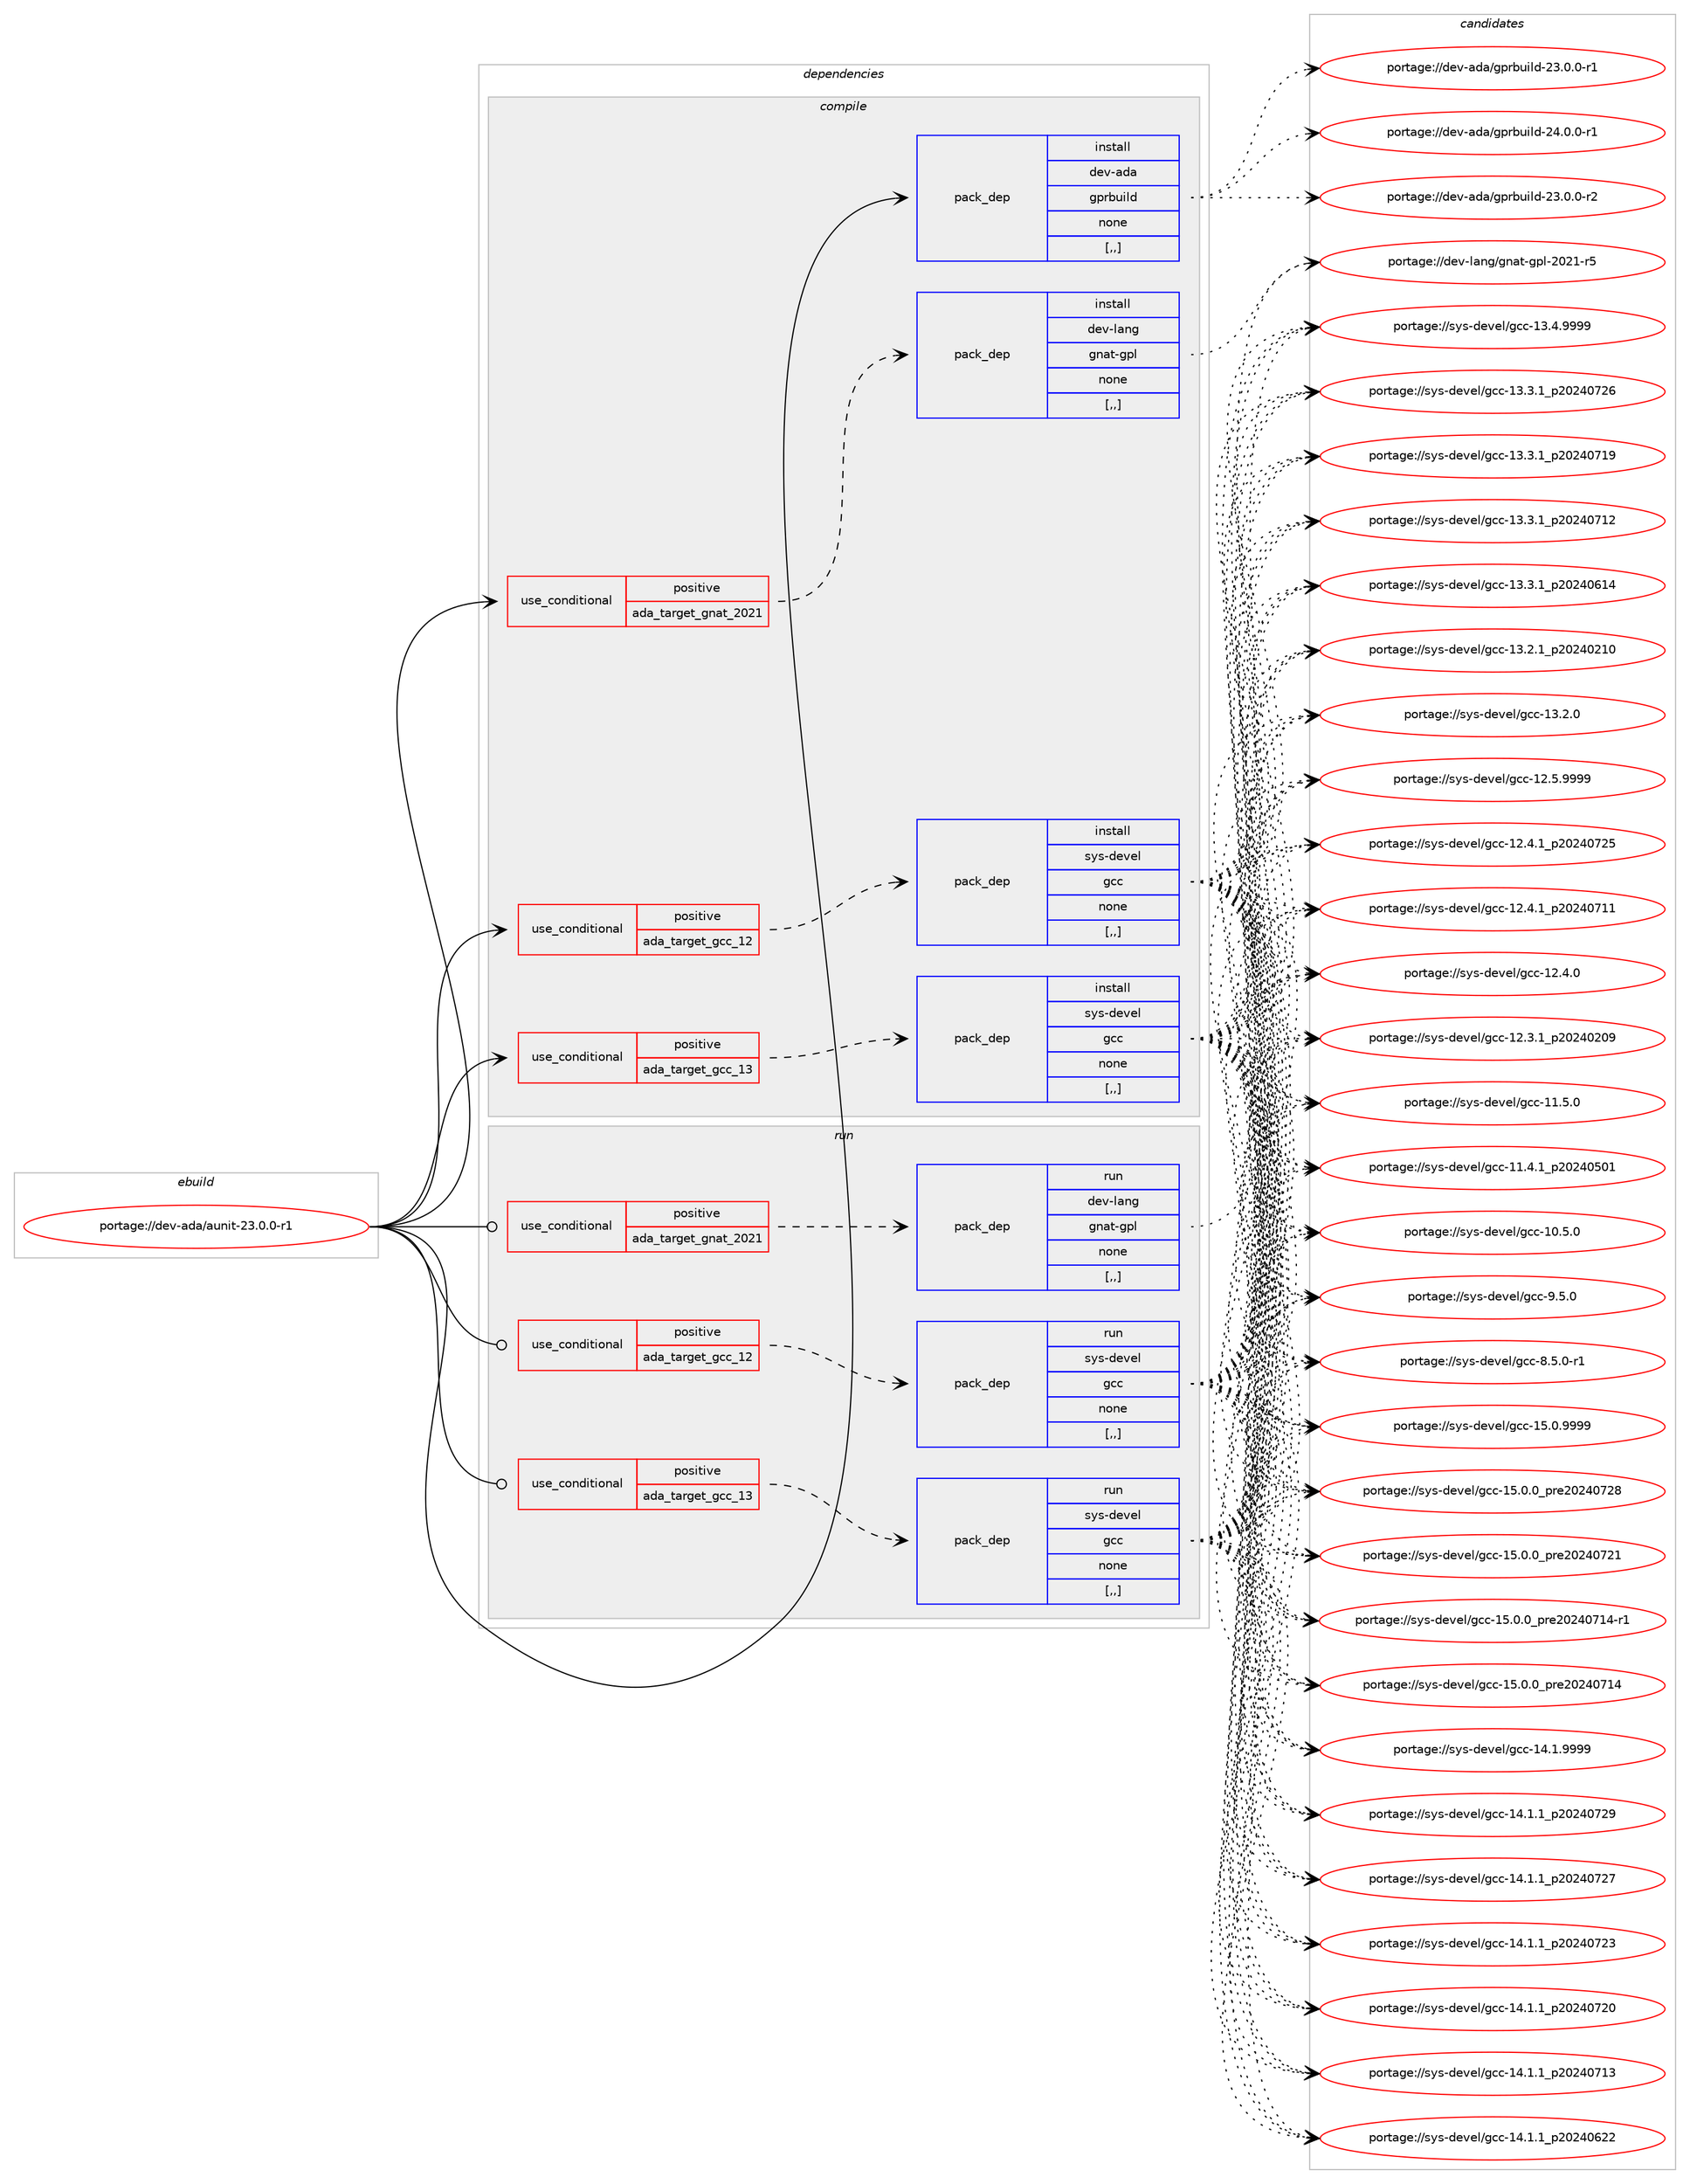 digraph prolog {

# *************
# Graph options
# *************

newrank=true;
concentrate=true;
compound=true;
graph [rankdir=LR,fontname=Helvetica,fontsize=10,ranksep=1.5];#, ranksep=2.5, nodesep=0.2];
edge  [arrowhead=vee];
node  [fontname=Helvetica,fontsize=10];

# **********
# The ebuild
# **********

subgraph cluster_leftcol {
color=gray;
label=<<i>ebuild</i>>;
id [label="portage://dev-ada/aunit-23.0.0-r1", color=red, width=4, href="../dev-ada/aunit-23.0.0-r1.svg"];
}

# ****************
# The dependencies
# ****************

subgraph cluster_midcol {
color=gray;
label=<<i>dependencies</i>>;
subgraph cluster_compile {
fillcolor="#eeeeee";
style=filled;
label=<<i>compile</i>>;
subgraph cond16498 {
dependency63901 [label=<<TABLE BORDER="0" CELLBORDER="1" CELLSPACING="0" CELLPADDING="4"><TR><TD ROWSPAN="3" CELLPADDING="10">use_conditional</TD></TR><TR><TD>positive</TD></TR><TR><TD>ada_target_gcc_12</TD></TR></TABLE>>, shape=none, color=red];
subgraph pack46483 {
dependency63902 [label=<<TABLE BORDER="0" CELLBORDER="1" CELLSPACING="0" CELLPADDING="4" WIDTH="220"><TR><TD ROWSPAN="6" CELLPADDING="30">pack_dep</TD></TR><TR><TD WIDTH="110">install</TD></TR><TR><TD>sys-devel</TD></TR><TR><TD>gcc</TD></TR><TR><TD>none</TD></TR><TR><TD>[,,]</TD></TR></TABLE>>, shape=none, color=blue];
}
dependency63901:e -> dependency63902:w [weight=20,style="dashed",arrowhead="vee"];
}
id:e -> dependency63901:w [weight=20,style="solid",arrowhead="vee"];
subgraph cond16499 {
dependency63903 [label=<<TABLE BORDER="0" CELLBORDER="1" CELLSPACING="0" CELLPADDING="4"><TR><TD ROWSPAN="3" CELLPADDING="10">use_conditional</TD></TR><TR><TD>positive</TD></TR><TR><TD>ada_target_gcc_13</TD></TR></TABLE>>, shape=none, color=red];
subgraph pack46484 {
dependency63904 [label=<<TABLE BORDER="0" CELLBORDER="1" CELLSPACING="0" CELLPADDING="4" WIDTH="220"><TR><TD ROWSPAN="6" CELLPADDING="30">pack_dep</TD></TR><TR><TD WIDTH="110">install</TD></TR><TR><TD>sys-devel</TD></TR><TR><TD>gcc</TD></TR><TR><TD>none</TD></TR><TR><TD>[,,]</TD></TR></TABLE>>, shape=none, color=blue];
}
dependency63903:e -> dependency63904:w [weight=20,style="dashed",arrowhead="vee"];
}
id:e -> dependency63903:w [weight=20,style="solid",arrowhead="vee"];
subgraph cond16500 {
dependency63905 [label=<<TABLE BORDER="0" CELLBORDER="1" CELLSPACING="0" CELLPADDING="4"><TR><TD ROWSPAN="3" CELLPADDING="10">use_conditional</TD></TR><TR><TD>positive</TD></TR><TR><TD>ada_target_gnat_2021</TD></TR></TABLE>>, shape=none, color=red];
subgraph pack46485 {
dependency63906 [label=<<TABLE BORDER="0" CELLBORDER="1" CELLSPACING="0" CELLPADDING="4" WIDTH="220"><TR><TD ROWSPAN="6" CELLPADDING="30">pack_dep</TD></TR><TR><TD WIDTH="110">install</TD></TR><TR><TD>dev-lang</TD></TR><TR><TD>gnat-gpl</TD></TR><TR><TD>none</TD></TR><TR><TD>[,,]</TD></TR></TABLE>>, shape=none, color=blue];
}
dependency63905:e -> dependency63906:w [weight=20,style="dashed",arrowhead="vee"];
}
id:e -> dependency63905:w [weight=20,style="solid",arrowhead="vee"];
subgraph pack46486 {
dependency63907 [label=<<TABLE BORDER="0" CELLBORDER="1" CELLSPACING="0" CELLPADDING="4" WIDTH="220"><TR><TD ROWSPAN="6" CELLPADDING="30">pack_dep</TD></TR><TR><TD WIDTH="110">install</TD></TR><TR><TD>dev-ada</TD></TR><TR><TD>gprbuild</TD></TR><TR><TD>none</TD></TR><TR><TD>[,,]</TD></TR></TABLE>>, shape=none, color=blue];
}
id:e -> dependency63907:w [weight=20,style="solid",arrowhead="vee"];
}
subgraph cluster_compileandrun {
fillcolor="#eeeeee";
style=filled;
label=<<i>compile and run</i>>;
}
subgraph cluster_run {
fillcolor="#eeeeee";
style=filled;
label=<<i>run</i>>;
subgraph cond16501 {
dependency63908 [label=<<TABLE BORDER="0" CELLBORDER="1" CELLSPACING="0" CELLPADDING="4"><TR><TD ROWSPAN="3" CELLPADDING="10">use_conditional</TD></TR><TR><TD>positive</TD></TR><TR><TD>ada_target_gcc_12</TD></TR></TABLE>>, shape=none, color=red];
subgraph pack46487 {
dependency63909 [label=<<TABLE BORDER="0" CELLBORDER="1" CELLSPACING="0" CELLPADDING="4" WIDTH="220"><TR><TD ROWSPAN="6" CELLPADDING="30">pack_dep</TD></TR><TR><TD WIDTH="110">run</TD></TR><TR><TD>sys-devel</TD></TR><TR><TD>gcc</TD></TR><TR><TD>none</TD></TR><TR><TD>[,,]</TD></TR></TABLE>>, shape=none, color=blue];
}
dependency63908:e -> dependency63909:w [weight=20,style="dashed",arrowhead="vee"];
}
id:e -> dependency63908:w [weight=20,style="solid",arrowhead="odot"];
subgraph cond16502 {
dependency63910 [label=<<TABLE BORDER="0" CELLBORDER="1" CELLSPACING="0" CELLPADDING="4"><TR><TD ROWSPAN="3" CELLPADDING="10">use_conditional</TD></TR><TR><TD>positive</TD></TR><TR><TD>ada_target_gcc_13</TD></TR></TABLE>>, shape=none, color=red];
subgraph pack46488 {
dependency63911 [label=<<TABLE BORDER="0" CELLBORDER="1" CELLSPACING="0" CELLPADDING="4" WIDTH="220"><TR><TD ROWSPAN="6" CELLPADDING="30">pack_dep</TD></TR><TR><TD WIDTH="110">run</TD></TR><TR><TD>sys-devel</TD></TR><TR><TD>gcc</TD></TR><TR><TD>none</TD></TR><TR><TD>[,,]</TD></TR></TABLE>>, shape=none, color=blue];
}
dependency63910:e -> dependency63911:w [weight=20,style="dashed",arrowhead="vee"];
}
id:e -> dependency63910:w [weight=20,style="solid",arrowhead="odot"];
subgraph cond16503 {
dependency63912 [label=<<TABLE BORDER="0" CELLBORDER="1" CELLSPACING="0" CELLPADDING="4"><TR><TD ROWSPAN="3" CELLPADDING="10">use_conditional</TD></TR><TR><TD>positive</TD></TR><TR><TD>ada_target_gnat_2021</TD></TR></TABLE>>, shape=none, color=red];
subgraph pack46489 {
dependency63913 [label=<<TABLE BORDER="0" CELLBORDER="1" CELLSPACING="0" CELLPADDING="4" WIDTH="220"><TR><TD ROWSPAN="6" CELLPADDING="30">pack_dep</TD></TR><TR><TD WIDTH="110">run</TD></TR><TR><TD>dev-lang</TD></TR><TR><TD>gnat-gpl</TD></TR><TR><TD>none</TD></TR><TR><TD>[,,]</TD></TR></TABLE>>, shape=none, color=blue];
}
dependency63912:e -> dependency63913:w [weight=20,style="dashed",arrowhead="vee"];
}
id:e -> dependency63912:w [weight=20,style="solid",arrowhead="odot"];
}
}

# **************
# The candidates
# **************

subgraph cluster_choices {
rank=same;
color=gray;
label=<<i>candidates</i>>;

subgraph choice46483 {
color=black;
nodesep=1;
choice1151211154510010111810110847103999945495346484657575757 [label="portage://sys-devel/gcc-15.0.9999", color=red, width=4,href="../sys-devel/gcc-15.0.9999.svg"];
choice1151211154510010111810110847103999945495346484648951121141015048505248555056 [label="portage://sys-devel/gcc-15.0.0_pre20240728", color=red, width=4,href="../sys-devel/gcc-15.0.0_pre20240728.svg"];
choice1151211154510010111810110847103999945495346484648951121141015048505248555049 [label="portage://sys-devel/gcc-15.0.0_pre20240721", color=red, width=4,href="../sys-devel/gcc-15.0.0_pre20240721.svg"];
choice11512111545100101118101108471039999454953464846489511211410150485052485549524511449 [label="portage://sys-devel/gcc-15.0.0_pre20240714-r1", color=red, width=4,href="../sys-devel/gcc-15.0.0_pre20240714-r1.svg"];
choice1151211154510010111810110847103999945495346484648951121141015048505248554952 [label="portage://sys-devel/gcc-15.0.0_pre20240714", color=red, width=4,href="../sys-devel/gcc-15.0.0_pre20240714.svg"];
choice1151211154510010111810110847103999945495246494657575757 [label="portage://sys-devel/gcc-14.1.9999", color=red, width=4,href="../sys-devel/gcc-14.1.9999.svg"];
choice1151211154510010111810110847103999945495246494649951125048505248555057 [label="portage://sys-devel/gcc-14.1.1_p20240729", color=red, width=4,href="../sys-devel/gcc-14.1.1_p20240729.svg"];
choice1151211154510010111810110847103999945495246494649951125048505248555055 [label="portage://sys-devel/gcc-14.1.1_p20240727", color=red, width=4,href="../sys-devel/gcc-14.1.1_p20240727.svg"];
choice1151211154510010111810110847103999945495246494649951125048505248555051 [label="portage://sys-devel/gcc-14.1.1_p20240723", color=red, width=4,href="../sys-devel/gcc-14.1.1_p20240723.svg"];
choice1151211154510010111810110847103999945495246494649951125048505248555048 [label="portage://sys-devel/gcc-14.1.1_p20240720", color=red, width=4,href="../sys-devel/gcc-14.1.1_p20240720.svg"];
choice1151211154510010111810110847103999945495246494649951125048505248554951 [label="portage://sys-devel/gcc-14.1.1_p20240713", color=red, width=4,href="../sys-devel/gcc-14.1.1_p20240713.svg"];
choice1151211154510010111810110847103999945495246494649951125048505248545050 [label="portage://sys-devel/gcc-14.1.1_p20240622", color=red, width=4,href="../sys-devel/gcc-14.1.1_p20240622.svg"];
choice1151211154510010111810110847103999945495146524657575757 [label="portage://sys-devel/gcc-13.4.9999", color=red, width=4,href="../sys-devel/gcc-13.4.9999.svg"];
choice1151211154510010111810110847103999945495146514649951125048505248555054 [label="portage://sys-devel/gcc-13.3.1_p20240726", color=red, width=4,href="../sys-devel/gcc-13.3.1_p20240726.svg"];
choice1151211154510010111810110847103999945495146514649951125048505248554957 [label="portage://sys-devel/gcc-13.3.1_p20240719", color=red, width=4,href="../sys-devel/gcc-13.3.1_p20240719.svg"];
choice1151211154510010111810110847103999945495146514649951125048505248554950 [label="portage://sys-devel/gcc-13.3.1_p20240712", color=red, width=4,href="../sys-devel/gcc-13.3.1_p20240712.svg"];
choice1151211154510010111810110847103999945495146514649951125048505248544952 [label="portage://sys-devel/gcc-13.3.1_p20240614", color=red, width=4,href="../sys-devel/gcc-13.3.1_p20240614.svg"];
choice1151211154510010111810110847103999945495146504649951125048505248504948 [label="portage://sys-devel/gcc-13.2.1_p20240210", color=red, width=4,href="../sys-devel/gcc-13.2.1_p20240210.svg"];
choice1151211154510010111810110847103999945495146504648 [label="portage://sys-devel/gcc-13.2.0", color=red, width=4,href="../sys-devel/gcc-13.2.0.svg"];
choice1151211154510010111810110847103999945495046534657575757 [label="portage://sys-devel/gcc-12.5.9999", color=red, width=4,href="../sys-devel/gcc-12.5.9999.svg"];
choice1151211154510010111810110847103999945495046524649951125048505248555053 [label="portage://sys-devel/gcc-12.4.1_p20240725", color=red, width=4,href="../sys-devel/gcc-12.4.1_p20240725.svg"];
choice1151211154510010111810110847103999945495046524649951125048505248554949 [label="portage://sys-devel/gcc-12.4.1_p20240711", color=red, width=4,href="../sys-devel/gcc-12.4.1_p20240711.svg"];
choice1151211154510010111810110847103999945495046524648 [label="portage://sys-devel/gcc-12.4.0", color=red, width=4,href="../sys-devel/gcc-12.4.0.svg"];
choice1151211154510010111810110847103999945495046514649951125048505248504857 [label="portage://sys-devel/gcc-12.3.1_p20240209", color=red, width=4,href="../sys-devel/gcc-12.3.1_p20240209.svg"];
choice1151211154510010111810110847103999945494946534648 [label="portage://sys-devel/gcc-11.5.0", color=red, width=4,href="../sys-devel/gcc-11.5.0.svg"];
choice1151211154510010111810110847103999945494946524649951125048505248534849 [label="portage://sys-devel/gcc-11.4.1_p20240501", color=red, width=4,href="../sys-devel/gcc-11.4.1_p20240501.svg"];
choice1151211154510010111810110847103999945494846534648 [label="portage://sys-devel/gcc-10.5.0", color=red, width=4,href="../sys-devel/gcc-10.5.0.svg"];
choice11512111545100101118101108471039999455746534648 [label="portage://sys-devel/gcc-9.5.0", color=red, width=4,href="../sys-devel/gcc-9.5.0.svg"];
choice115121115451001011181011084710399994556465346484511449 [label="portage://sys-devel/gcc-8.5.0-r1", color=red, width=4,href="../sys-devel/gcc-8.5.0-r1.svg"];
dependency63902:e -> choice1151211154510010111810110847103999945495346484657575757:w [style=dotted,weight="100"];
dependency63902:e -> choice1151211154510010111810110847103999945495346484648951121141015048505248555056:w [style=dotted,weight="100"];
dependency63902:e -> choice1151211154510010111810110847103999945495346484648951121141015048505248555049:w [style=dotted,weight="100"];
dependency63902:e -> choice11512111545100101118101108471039999454953464846489511211410150485052485549524511449:w [style=dotted,weight="100"];
dependency63902:e -> choice1151211154510010111810110847103999945495346484648951121141015048505248554952:w [style=dotted,weight="100"];
dependency63902:e -> choice1151211154510010111810110847103999945495246494657575757:w [style=dotted,weight="100"];
dependency63902:e -> choice1151211154510010111810110847103999945495246494649951125048505248555057:w [style=dotted,weight="100"];
dependency63902:e -> choice1151211154510010111810110847103999945495246494649951125048505248555055:w [style=dotted,weight="100"];
dependency63902:e -> choice1151211154510010111810110847103999945495246494649951125048505248555051:w [style=dotted,weight="100"];
dependency63902:e -> choice1151211154510010111810110847103999945495246494649951125048505248555048:w [style=dotted,weight="100"];
dependency63902:e -> choice1151211154510010111810110847103999945495246494649951125048505248554951:w [style=dotted,weight="100"];
dependency63902:e -> choice1151211154510010111810110847103999945495246494649951125048505248545050:w [style=dotted,weight="100"];
dependency63902:e -> choice1151211154510010111810110847103999945495146524657575757:w [style=dotted,weight="100"];
dependency63902:e -> choice1151211154510010111810110847103999945495146514649951125048505248555054:w [style=dotted,weight="100"];
dependency63902:e -> choice1151211154510010111810110847103999945495146514649951125048505248554957:w [style=dotted,weight="100"];
dependency63902:e -> choice1151211154510010111810110847103999945495146514649951125048505248554950:w [style=dotted,weight="100"];
dependency63902:e -> choice1151211154510010111810110847103999945495146514649951125048505248544952:w [style=dotted,weight="100"];
dependency63902:e -> choice1151211154510010111810110847103999945495146504649951125048505248504948:w [style=dotted,weight="100"];
dependency63902:e -> choice1151211154510010111810110847103999945495146504648:w [style=dotted,weight="100"];
dependency63902:e -> choice1151211154510010111810110847103999945495046534657575757:w [style=dotted,weight="100"];
dependency63902:e -> choice1151211154510010111810110847103999945495046524649951125048505248555053:w [style=dotted,weight="100"];
dependency63902:e -> choice1151211154510010111810110847103999945495046524649951125048505248554949:w [style=dotted,weight="100"];
dependency63902:e -> choice1151211154510010111810110847103999945495046524648:w [style=dotted,weight="100"];
dependency63902:e -> choice1151211154510010111810110847103999945495046514649951125048505248504857:w [style=dotted,weight="100"];
dependency63902:e -> choice1151211154510010111810110847103999945494946534648:w [style=dotted,weight="100"];
dependency63902:e -> choice1151211154510010111810110847103999945494946524649951125048505248534849:w [style=dotted,weight="100"];
dependency63902:e -> choice1151211154510010111810110847103999945494846534648:w [style=dotted,weight="100"];
dependency63902:e -> choice11512111545100101118101108471039999455746534648:w [style=dotted,weight="100"];
dependency63902:e -> choice115121115451001011181011084710399994556465346484511449:w [style=dotted,weight="100"];
}
subgraph choice46484 {
color=black;
nodesep=1;
choice1151211154510010111810110847103999945495346484657575757 [label="portage://sys-devel/gcc-15.0.9999", color=red, width=4,href="../sys-devel/gcc-15.0.9999.svg"];
choice1151211154510010111810110847103999945495346484648951121141015048505248555056 [label="portage://sys-devel/gcc-15.0.0_pre20240728", color=red, width=4,href="../sys-devel/gcc-15.0.0_pre20240728.svg"];
choice1151211154510010111810110847103999945495346484648951121141015048505248555049 [label="portage://sys-devel/gcc-15.0.0_pre20240721", color=red, width=4,href="../sys-devel/gcc-15.0.0_pre20240721.svg"];
choice11512111545100101118101108471039999454953464846489511211410150485052485549524511449 [label="portage://sys-devel/gcc-15.0.0_pre20240714-r1", color=red, width=4,href="../sys-devel/gcc-15.0.0_pre20240714-r1.svg"];
choice1151211154510010111810110847103999945495346484648951121141015048505248554952 [label="portage://sys-devel/gcc-15.0.0_pre20240714", color=red, width=4,href="../sys-devel/gcc-15.0.0_pre20240714.svg"];
choice1151211154510010111810110847103999945495246494657575757 [label="portage://sys-devel/gcc-14.1.9999", color=red, width=4,href="../sys-devel/gcc-14.1.9999.svg"];
choice1151211154510010111810110847103999945495246494649951125048505248555057 [label="portage://sys-devel/gcc-14.1.1_p20240729", color=red, width=4,href="../sys-devel/gcc-14.1.1_p20240729.svg"];
choice1151211154510010111810110847103999945495246494649951125048505248555055 [label="portage://sys-devel/gcc-14.1.1_p20240727", color=red, width=4,href="../sys-devel/gcc-14.1.1_p20240727.svg"];
choice1151211154510010111810110847103999945495246494649951125048505248555051 [label="portage://sys-devel/gcc-14.1.1_p20240723", color=red, width=4,href="../sys-devel/gcc-14.1.1_p20240723.svg"];
choice1151211154510010111810110847103999945495246494649951125048505248555048 [label="portage://sys-devel/gcc-14.1.1_p20240720", color=red, width=4,href="../sys-devel/gcc-14.1.1_p20240720.svg"];
choice1151211154510010111810110847103999945495246494649951125048505248554951 [label="portage://sys-devel/gcc-14.1.1_p20240713", color=red, width=4,href="../sys-devel/gcc-14.1.1_p20240713.svg"];
choice1151211154510010111810110847103999945495246494649951125048505248545050 [label="portage://sys-devel/gcc-14.1.1_p20240622", color=red, width=4,href="../sys-devel/gcc-14.1.1_p20240622.svg"];
choice1151211154510010111810110847103999945495146524657575757 [label="portage://sys-devel/gcc-13.4.9999", color=red, width=4,href="../sys-devel/gcc-13.4.9999.svg"];
choice1151211154510010111810110847103999945495146514649951125048505248555054 [label="portage://sys-devel/gcc-13.3.1_p20240726", color=red, width=4,href="../sys-devel/gcc-13.3.1_p20240726.svg"];
choice1151211154510010111810110847103999945495146514649951125048505248554957 [label="portage://sys-devel/gcc-13.3.1_p20240719", color=red, width=4,href="../sys-devel/gcc-13.3.1_p20240719.svg"];
choice1151211154510010111810110847103999945495146514649951125048505248554950 [label="portage://sys-devel/gcc-13.3.1_p20240712", color=red, width=4,href="../sys-devel/gcc-13.3.1_p20240712.svg"];
choice1151211154510010111810110847103999945495146514649951125048505248544952 [label="portage://sys-devel/gcc-13.3.1_p20240614", color=red, width=4,href="../sys-devel/gcc-13.3.1_p20240614.svg"];
choice1151211154510010111810110847103999945495146504649951125048505248504948 [label="portage://sys-devel/gcc-13.2.1_p20240210", color=red, width=4,href="../sys-devel/gcc-13.2.1_p20240210.svg"];
choice1151211154510010111810110847103999945495146504648 [label="portage://sys-devel/gcc-13.2.0", color=red, width=4,href="../sys-devel/gcc-13.2.0.svg"];
choice1151211154510010111810110847103999945495046534657575757 [label="portage://sys-devel/gcc-12.5.9999", color=red, width=4,href="../sys-devel/gcc-12.5.9999.svg"];
choice1151211154510010111810110847103999945495046524649951125048505248555053 [label="portage://sys-devel/gcc-12.4.1_p20240725", color=red, width=4,href="../sys-devel/gcc-12.4.1_p20240725.svg"];
choice1151211154510010111810110847103999945495046524649951125048505248554949 [label="portage://sys-devel/gcc-12.4.1_p20240711", color=red, width=4,href="../sys-devel/gcc-12.4.1_p20240711.svg"];
choice1151211154510010111810110847103999945495046524648 [label="portage://sys-devel/gcc-12.4.0", color=red, width=4,href="../sys-devel/gcc-12.4.0.svg"];
choice1151211154510010111810110847103999945495046514649951125048505248504857 [label="portage://sys-devel/gcc-12.3.1_p20240209", color=red, width=4,href="../sys-devel/gcc-12.3.1_p20240209.svg"];
choice1151211154510010111810110847103999945494946534648 [label="portage://sys-devel/gcc-11.5.0", color=red, width=4,href="../sys-devel/gcc-11.5.0.svg"];
choice1151211154510010111810110847103999945494946524649951125048505248534849 [label="portage://sys-devel/gcc-11.4.1_p20240501", color=red, width=4,href="../sys-devel/gcc-11.4.1_p20240501.svg"];
choice1151211154510010111810110847103999945494846534648 [label="portage://sys-devel/gcc-10.5.0", color=red, width=4,href="../sys-devel/gcc-10.5.0.svg"];
choice11512111545100101118101108471039999455746534648 [label="portage://sys-devel/gcc-9.5.0", color=red, width=4,href="../sys-devel/gcc-9.5.0.svg"];
choice115121115451001011181011084710399994556465346484511449 [label="portage://sys-devel/gcc-8.5.0-r1", color=red, width=4,href="../sys-devel/gcc-8.5.0-r1.svg"];
dependency63904:e -> choice1151211154510010111810110847103999945495346484657575757:w [style=dotted,weight="100"];
dependency63904:e -> choice1151211154510010111810110847103999945495346484648951121141015048505248555056:w [style=dotted,weight="100"];
dependency63904:e -> choice1151211154510010111810110847103999945495346484648951121141015048505248555049:w [style=dotted,weight="100"];
dependency63904:e -> choice11512111545100101118101108471039999454953464846489511211410150485052485549524511449:w [style=dotted,weight="100"];
dependency63904:e -> choice1151211154510010111810110847103999945495346484648951121141015048505248554952:w [style=dotted,weight="100"];
dependency63904:e -> choice1151211154510010111810110847103999945495246494657575757:w [style=dotted,weight="100"];
dependency63904:e -> choice1151211154510010111810110847103999945495246494649951125048505248555057:w [style=dotted,weight="100"];
dependency63904:e -> choice1151211154510010111810110847103999945495246494649951125048505248555055:w [style=dotted,weight="100"];
dependency63904:e -> choice1151211154510010111810110847103999945495246494649951125048505248555051:w [style=dotted,weight="100"];
dependency63904:e -> choice1151211154510010111810110847103999945495246494649951125048505248555048:w [style=dotted,weight="100"];
dependency63904:e -> choice1151211154510010111810110847103999945495246494649951125048505248554951:w [style=dotted,weight="100"];
dependency63904:e -> choice1151211154510010111810110847103999945495246494649951125048505248545050:w [style=dotted,weight="100"];
dependency63904:e -> choice1151211154510010111810110847103999945495146524657575757:w [style=dotted,weight="100"];
dependency63904:e -> choice1151211154510010111810110847103999945495146514649951125048505248555054:w [style=dotted,weight="100"];
dependency63904:e -> choice1151211154510010111810110847103999945495146514649951125048505248554957:w [style=dotted,weight="100"];
dependency63904:e -> choice1151211154510010111810110847103999945495146514649951125048505248554950:w [style=dotted,weight="100"];
dependency63904:e -> choice1151211154510010111810110847103999945495146514649951125048505248544952:w [style=dotted,weight="100"];
dependency63904:e -> choice1151211154510010111810110847103999945495146504649951125048505248504948:w [style=dotted,weight="100"];
dependency63904:e -> choice1151211154510010111810110847103999945495146504648:w [style=dotted,weight="100"];
dependency63904:e -> choice1151211154510010111810110847103999945495046534657575757:w [style=dotted,weight="100"];
dependency63904:e -> choice1151211154510010111810110847103999945495046524649951125048505248555053:w [style=dotted,weight="100"];
dependency63904:e -> choice1151211154510010111810110847103999945495046524649951125048505248554949:w [style=dotted,weight="100"];
dependency63904:e -> choice1151211154510010111810110847103999945495046524648:w [style=dotted,weight="100"];
dependency63904:e -> choice1151211154510010111810110847103999945495046514649951125048505248504857:w [style=dotted,weight="100"];
dependency63904:e -> choice1151211154510010111810110847103999945494946534648:w [style=dotted,weight="100"];
dependency63904:e -> choice1151211154510010111810110847103999945494946524649951125048505248534849:w [style=dotted,weight="100"];
dependency63904:e -> choice1151211154510010111810110847103999945494846534648:w [style=dotted,weight="100"];
dependency63904:e -> choice11512111545100101118101108471039999455746534648:w [style=dotted,weight="100"];
dependency63904:e -> choice115121115451001011181011084710399994556465346484511449:w [style=dotted,weight="100"];
}
subgraph choice46485 {
color=black;
nodesep=1;
choice100101118451089711010347103110971164510311210845504850494511453 [label="portage://dev-lang/gnat-gpl-2021-r5", color=red, width=4,href="../dev-lang/gnat-gpl-2021-r5.svg"];
dependency63906:e -> choice100101118451089711010347103110971164510311210845504850494511453:w [style=dotted,weight="100"];
}
subgraph choice46486 {
color=black;
nodesep=1;
choice1001011184597100974710311211498117105108100455052464846484511449 [label="portage://dev-ada/gprbuild-24.0.0-r1", color=red, width=4,href="../dev-ada/gprbuild-24.0.0-r1.svg"];
choice1001011184597100974710311211498117105108100455051464846484511450 [label="portage://dev-ada/gprbuild-23.0.0-r2", color=red, width=4,href="../dev-ada/gprbuild-23.0.0-r2.svg"];
choice1001011184597100974710311211498117105108100455051464846484511449 [label="portage://dev-ada/gprbuild-23.0.0-r1", color=red, width=4,href="../dev-ada/gprbuild-23.0.0-r1.svg"];
dependency63907:e -> choice1001011184597100974710311211498117105108100455052464846484511449:w [style=dotted,weight="100"];
dependency63907:e -> choice1001011184597100974710311211498117105108100455051464846484511450:w [style=dotted,weight="100"];
dependency63907:e -> choice1001011184597100974710311211498117105108100455051464846484511449:w [style=dotted,weight="100"];
}
subgraph choice46487 {
color=black;
nodesep=1;
choice1151211154510010111810110847103999945495346484657575757 [label="portage://sys-devel/gcc-15.0.9999", color=red, width=4,href="../sys-devel/gcc-15.0.9999.svg"];
choice1151211154510010111810110847103999945495346484648951121141015048505248555056 [label="portage://sys-devel/gcc-15.0.0_pre20240728", color=red, width=4,href="../sys-devel/gcc-15.0.0_pre20240728.svg"];
choice1151211154510010111810110847103999945495346484648951121141015048505248555049 [label="portage://sys-devel/gcc-15.0.0_pre20240721", color=red, width=4,href="../sys-devel/gcc-15.0.0_pre20240721.svg"];
choice11512111545100101118101108471039999454953464846489511211410150485052485549524511449 [label="portage://sys-devel/gcc-15.0.0_pre20240714-r1", color=red, width=4,href="../sys-devel/gcc-15.0.0_pre20240714-r1.svg"];
choice1151211154510010111810110847103999945495346484648951121141015048505248554952 [label="portage://sys-devel/gcc-15.0.0_pre20240714", color=red, width=4,href="../sys-devel/gcc-15.0.0_pre20240714.svg"];
choice1151211154510010111810110847103999945495246494657575757 [label="portage://sys-devel/gcc-14.1.9999", color=red, width=4,href="../sys-devel/gcc-14.1.9999.svg"];
choice1151211154510010111810110847103999945495246494649951125048505248555057 [label="portage://sys-devel/gcc-14.1.1_p20240729", color=red, width=4,href="../sys-devel/gcc-14.1.1_p20240729.svg"];
choice1151211154510010111810110847103999945495246494649951125048505248555055 [label="portage://sys-devel/gcc-14.1.1_p20240727", color=red, width=4,href="../sys-devel/gcc-14.1.1_p20240727.svg"];
choice1151211154510010111810110847103999945495246494649951125048505248555051 [label="portage://sys-devel/gcc-14.1.1_p20240723", color=red, width=4,href="../sys-devel/gcc-14.1.1_p20240723.svg"];
choice1151211154510010111810110847103999945495246494649951125048505248555048 [label="portage://sys-devel/gcc-14.1.1_p20240720", color=red, width=4,href="../sys-devel/gcc-14.1.1_p20240720.svg"];
choice1151211154510010111810110847103999945495246494649951125048505248554951 [label="portage://sys-devel/gcc-14.1.1_p20240713", color=red, width=4,href="../sys-devel/gcc-14.1.1_p20240713.svg"];
choice1151211154510010111810110847103999945495246494649951125048505248545050 [label="portage://sys-devel/gcc-14.1.1_p20240622", color=red, width=4,href="../sys-devel/gcc-14.1.1_p20240622.svg"];
choice1151211154510010111810110847103999945495146524657575757 [label="portage://sys-devel/gcc-13.4.9999", color=red, width=4,href="../sys-devel/gcc-13.4.9999.svg"];
choice1151211154510010111810110847103999945495146514649951125048505248555054 [label="portage://sys-devel/gcc-13.3.1_p20240726", color=red, width=4,href="../sys-devel/gcc-13.3.1_p20240726.svg"];
choice1151211154510010111810110847103999945495146514649951125048505248554957 [label="portage://sys-devel/gcc-13.3.1_p20240719", color=red, width=4,href="../sys-devel/gcc-13.3.1_p20240719.svg"];
choice1151211154510010111810110847103999945495146514649951125048505248554950 [label="portage://sys-devel/gcc-13.3.1_p20240712", color=red, width=4,href="../sys-devel/gcc-13.3.1_p20240712.svg"];
choice1151211154510010111810110847103999945495146514649951125048505248544952 [label="portage://sys-devel/gcc-13.3.1_p20240614", color=red, width=4,href="../sys-devel/gcc-13.3.1_p20240614.svg"];
choice1151211154510010111810110847103999945495146504649951125048505248504948 [label="portage://sys-devel/gcc-13.2.1_p20240210", color=red, width=4,href="../sys-devel/gcc-13.2.1_p20240210.svg"];
choice1151211154510010111810110847103999945495146504648 [label="portage://sys-devel/gcc-13.2.0", color=red, width=4,href="../sys-devel/gcc-13.2.0.svg"];
choice1151211154510010111810110847103999945495046534657575757 [label="portage://sys-devel/gcc-12.5.9999", color=red, width=4,href="../sys-devel/gcc-12.5.9999.svg"];
choice1151211154510010111810110847103999945495046524649951125048505248555053 [label="portage://sys-devel/gcc-12.4.1_p20240725", color=red, width=4,href="../sys-devel/gcc-12.4.1_p20240725.svg"];
choice1151211154510010111810110847103999945495046524649951125048505248554949 [label="portage://sys-devel/gcc-12.4.1_p20240711", color=red, width=4,href="../sys-devel/gcc-12.4.1_p20240711.svg"];
choice1151211154510010111810110847103999945495046524648 [label="portage://sys-devel/gcc-12.4.0", color=red, width=4,href="../sys-devel/gcc-12.4.0.svg"];
choice1151211154510010111810110847103999945495046514649951125048505248504857 [label="portage://sys-devel/gcc-12.3.1_p20240209", color=red, width=4,href="../sys-devel/gcc-12.3.1_p20240209.svg"];
choice1151211154510010111810110847103999945494946534648 [label="portage://sys-devel/gcc-11.5.0", color=red, width=4,href="../sys-devel/gcc-11.5.0.svg"];
choice1151211154510010111810110847103999945494946524649951125048505248534849 [label="portage://sys-devel/gcc-11.4.1_p20240501", color=red, width=4,href="../sys-devel/gcc-11.4.1_p20240501.svg"];
choice1151211154510010111810110847103999945494846534648 [label="portage://sys-devel/gcc-10.5.0", color=red, width=4,href="../sys-devel/gcc-10.5.0.svg"];
choice11512111545100101118101108471039999455746534648 [label="portage://sys-devel/gcc-9.5.0", color=red, width=4,href="../sys-devel/gcc-9.5.0.svg"];
choice115121115451001011181011084710399994556465346484511449 [label="portage://sys-devel/gcc-8.5.0-r1", color=red, width=4,href="../sys-devel/gcc-8.5.0-r1.svg"];
dependency63909:e -> choice1151211154510010111810110847103999945495346484657575757:w [style=dotted,weight="100"];
dependency63909:e -> choice1151211154510010111810110847103999945495346484648951121141015048505248555056:w [style=dotted,weight="100"];
dependency63909:e -> choice1151211154510010111810110847103999945495346484648951121141015048505248555049:w [style=dotted,weight="100"];
dependency63909:e -> choice11512111545100101118101108471039999454953464846489511211410150485052485549524511449:w [style=dotted,weight="100"];
dependency63909:e -> choice1151211154510010111810110847103999945495346484648951121141015048505248554952:w [style=dotted,weight="100"];
dependency63909:e -> choice1151211154510010111810110847103999945495246494657575757:w [style=dotted,weight="100"];
dependency63909:e -> choice1151211154510010111810110847103999945495246494649951125048505248555057:w [style=dotted,weight="100"];
dependency63909:e -> choice1151211154510010111810110847103999945495246494649951125048505248555055:w [style=dotted,weight="100"];
dependency63909:e -> choice1151211154510010111810110847103999945495246494649951125048505248555051:w [style=dotted,weight="100"];
dependency63909:e -> choice1151211154510010111810110847103999945495246494649951125048505248555048:w [style=dotted,weight="100"];
dependency63909:e -> choice1151211154510010111810110847103999945495246494649951125048505248554951:w [style=dotted,weight="100"];
dependency63909:e -> choice1151211154510010111810110847103999945495246494649951125048505248545050:w [style=dotted,weight="100"];
dependency63909:e -> choice1151211154510010111810110847103999945495146524657575757:w [style=dotted,weight="100"];
dependency63909:e -> choice1151211154510010111810110847103999945495146514649951125048505248555054:w [style=dotted,weight="100"];
dependency63909:e -> choice1151211154510010111810110847103999945495146514649951125048505248554957:w [style=dotted,weight="100"];
dependency63909:e -> choice1151211154510010111810110847103999945495146514649951125048505248554950:w [style=dotted,weight="100"];
dependency63909:e -> choice1151211154510010111810110847103999945495146514649951125048505248544952:w [style=dotted,weight="100"];
dependency63909:e -> choice1151211154510010111810110847103999945495146504649951125048505248504948:w [style=dotted,weight="100"];
dependency63909:e -> choice1151211154510010111810110847103999945495146504648:w [style=dotted,weight="100"];
dependency63909:e -> choice1151211154510010111810110847103999945495046534657575757:w [style=dotted,weight="100"];
dependency63909:e -> choice1151211154510010111810110847103999945495046524649951125048505248555053:w [style=dotted,weight="100"];
dependency63909:e -> choice1151211154510010111810110847103999945495046524649951125048505248554949:w [style=dotted,weight="100"];
dependency63909:e -> choice1151211154510010111810110847103999945495046524648:w [style=dotted,weight="100"];
dependency63909:e -> choice1151211154510010111810110847103999945495046514649951125048505248504857:w [style=dotted,weight="100"];
dependency63909:e -> choice1151211154510010111810110847103999945494946534648:w [style=dotted,weight="100"];
dependency63909:e -> choice1151211154510010111810110847103999945494946524649951125048505248534849:w [style=dotted,weight="100"];
dependency63909:e -> choice1151211154510010111810110847103999945494846534648:w [style=dotted,weight="100"];
dependency63909:e -> choice11512111545100101118101108471039999455746534648:w [style=dotted,weight="100"];
dependency63909:e -> choice115121115451001011181011084710399994556465346484511449:w [style=dotted,weight="100"];
}
subgraph choice46488 {
color=black;
nodesep=1;
choice1151211154510010111810110847103999945495346484657575757 [label="portage://sys-devel/gcc-15.0.9999", color=red, width=4,href="../sys-devel/gcc-15.0.9999.svg"];
choice1151211154510010111810110847103999945495346484648951121141015048505248555056 [label="portage://sys-devel/gcc-15.0.0_pre20240728", color=red, width=4,href="../sys-devel/gcc-15.0.0_pre20240728.svg"];
choice1151211154510010111810110847103999945495346484648951121141015048505248555049 [label="portage://sys-devel/gcc-15.0.0_pre20240721", color=red, width=4,href="../sys-devel/gcc-15.0.0_pre20240721.svg"];
choice11512111545100101118101108471039999454953464846489511211410150485052485549524511449 [label="portage://sys-devel/gcc-15.0.0_pre20240714-r1", color=red, width=4,href="../sys-devel/gcc-15.0.0_pre20240714-r1.svg"];
choice1151211154510010111810110847103999945495346484648951121141015048505248554952 [label="portage://sys-devel/gcc-15.0.0_pre20240714", color=red, width=4,href="../sys-devel/gcc-15.0.0_pre20240714.svg"];
choice1151211154510010111810110847103999945495246494657575757 [label="portage://sys-devel/gcc-14.1.9999", color=red, width=4,href="../sys-devel/gcc-14.1.9999.svg"];
choice1151211154510010111810110847103999945495246494649951125048505248555057 [label="portage://sys-devel/gcc-14.1.1_p20240729", color=red, width=4,href="../sys-devel/gcc-14.1.1_p20240729.svg"];
choice1151211154510010111810110847103999945495246494649951125048505248555055 [label="portage://sys-devel/gcc-14.1.1_p20240727", color=red, width=4,href="../sys-devel/gcc-14.1.1_p20240727.svg"];
choice1151211154510010111810110847103999945495246494649951125048505248555051 [label="portage://sys-devel/gcc-14.1.1_p20240723", color=red, width=4,href="../sys-devel/gcc-14.1.1_p20240723.svg"];
choice1151211154510010111810110847103999945495246494649951125048505248555048 [label="portage://sys-devel/gcc-14.1.1_p20240720", color=red, width=4,href="../sys-devel/gcc-14.1.1_p20240720.svg"];
choice1151211154510010111810110847103999945495246494649951125048505248554951 [label="portage://sys-devel/gcc-14.1.1_p20240713", color=red, width=4,href="../sys-devel/gcc-14.1.1_p20240713.svg"];
choice1151211154510010111810110847103999945495246494649951125048505248545050 [label="portage://sys-devel/gcc-14.1.1_p20240622", color=red, width=4,href="../sys-devel/gcc-14.1.1_p20240622.svg"];
choice1151211154510010111810110847103999945495146524657575757 [label="portage://sys-devel/gcc-13.4.9999", color=red, width=4,href="../sys-devel/gcc-13.4.9999.svg"];
choice1151211154510010111810110847103999945495146514649951125048505248555054 [label="portage://sys-devel/gcc-13.3.1_p20240726", color=red, width=4,href="../sys-devel/gcc-13.3.1_p20240726.svg"];
choice1151211154510010111810110847103999945495146514649951125048505248554957 [label="portage://sys-devel/gcc-13.3.1_p20240719", color=red, width=4,href="../sys-devel/gcc-13.3.1_p20240719.svg"];
choice1151211154510010111810110847103999945495146514649951125048505248554950 [label="portage://sys-devel/gcc-13.3.1_p20240712", color=red, width=4,href="../sys-devel/gcc-13.3.1_p20240712.svg"];
choice1151211154510010111810110847103999945495146514649951125048505248544952 [label="portage://sys-devel/gcc-13.3.1_p20240614", color=red, width=4,href="../sys-devel/gcc-13.3.1_p20240614.svg"];
choice1151211154510010111810110847103999945495146504649951125048505248504948 [label="portage://sys-devel/gcc-13.2.1_p20240210", color=red, width=4,href="../sys-devel/gcc-13.2.1_p20240210.svg"];
choice1151211154510010111810110847103999945495146504648 [label="portage://sys-devel/gcc-13.2.0", color=red, width=4,href="../sys-devel/gcc-13.2.0.svg"];
choice1151211154510010111810110847103999945495046534657575757 [label="portage://sys-devel/gcc-12.5.9999", color=red, width=4,href="../sys-devel/gcc-12.5.9999.svg"];
choice1151211154510010111810110847103999945495046524649951125048505248555053 [label="portage://sys-devel/gcc-12.4.1_p20240725", color=red, width=4,href="../sys-devel/gcc-12.4.1_p20240725.svg"];
choice1151211154510010111810110847103999945495046524649951125048505248554949 [label="portage://sys-devel/gcc-12.4.1_p20240711", color=red, width=4,href="../sys-devel/gcc-12.4.1_p20240711.svg"];
choice1151211154510010111810110847103999945495046524648 [label="portage://sys-devel/gcc-12.4.0", color=red, width=4,href="../sys-devel/gcc-12.4.0.svg"];
choice1151211154510010111810110847103999945495046514649951125048505248504857 [label="portage://sys-devel/gcc-12.3.1_p20240209", color=red, width=4,href="../sys-devel/gcc-12.3.1_p20240209.svg"];
choice1151211154510010111810110847103999945494946534648 [label="portage://sys-devel/gcc-11.5.0", color=red, width=4,href="../sys-devel/gcc-11.5.0.svg"];
choice1151211154510010111810110847103999945494946524649951125048505248534849 [label="portage://sys-devel/gcc-11.4.1_p20240501", color=red, width=4,href="../sys-devel/gcc-11.4.1_p20240501.svg"];
choice1151211154510010111810110847103999945494846534648 [label="portage://sys-devel/gcc-10.5.0", color=red, width=4,href="../sys-devel/gcc-10.5.0.svg"];
choice11512111545100101118101108471039999455746534648 [label="portage://sys-devel/gcc-9.5.0", color=red, width=4,href="../sys-devel/gcc-9.5.0.svg"];
choice115121115451001011181011084710399994556465346484511449 [label="portage://sys-devel/gcc-8.5.0-r1", color=red, width=4,href="../sys-devel/gcc-8.5.0-r1.svg"];
dependency63911:e -> choice1151211154510010111810110847103999945495346484657575757:w [style=dotted,weight="100"];
dependency63911:e -> choice1151211154510010111810110847103999945495346484648951121141015048505248555056:w [style=dotted,weight="100"];
dependency63911:e -> choice1151211154510010111810110847103999945495346484648951121141015048505248555049:w [style=dotted,weight="100"];
dependency63911:e -> choice11512111545100101118101108471039999454953464846489511211410150485052485549524511449:w [style=dotted,weight="100"];
dependency63911:e -> choice1151211154510010111810110847103999945495346484648951121141015048505248554952:w [style=dotted,weight="100"];
dependency63911:e -> choice1151211154510010111810110847103999945495246494657575757:w [style=dotted,weight="100"];
dependency63911:e -> choice1151211154510010111810110847103999945495246494649951125048505248555057:w [style=dotted,weight="100"];
dependency63911:e -> choice1151211154510010111810110847103999945495246494649951125048505248555055:w [style=dotted,weight="100"];
dependency63911:e -> choice1151211154510010111810110847103999945495246494649951125048505248555051:w [style=dotted,weight="100"];
dependency63911:e -> choice1151211154510010111810110847103999945495246494649951125048505248555048:w [style=dotted,weight="100"];
dependency63911:e -> choice1151211154510010111810110847103999945495246494649951125048505248554951:w [style=dotted,weight="100"];
dependency63911:e -> choice1151211154510010111810110847103999945495246494649951125048505248545050:w [style=dotted,weight="100"];
dependency63911:e -> choice1151211154510010111810110847103999945495146524657575757:w [style=dotted,weight="100"];
dependency63911:e -> choice1151211154510010111810110847103999945495146514649951125048505248555054:w [style=dotted,weight="100"];
dependency63911:e -> choice1151211154510010111810110847103999945495146514649951125048505248554957:w [style=dotted,weight="100"];
dependency63911:e -> choice1151211154510010111810110847103999945495146514649951125048505248554950:w [style=dotted,weight="100"];
dependency63911:e -> choice1151211154510010111810110847103999945495146514649951125048505248544952:w [style=dotted,weight="100"];
dependency63911:e -> choice1151211154510010111810110847103999945495146504649951125048505248504948:w [style=dotted,weight="100"];
dependency63911:e -> choice1151211154510010111810110847103999945495146504648:w [style=dotted,weight="100"];
dependency63911:e -> choice1151211154510010111810110847103999945495046534657575757:w [style=dotted,weight="100"];
dependency63911:e -> choice1151211154510010111810110847103999945495046524649951125048505248555053:w [style=dotted,weight="100"];
dependency63911:e -> choice1151211154510010111810110847103999945495046524649951125048505248554949:w [style=dotted,weight="100"];
dependency63911:e -> choice1151211154510010111810110847103999945495046524648:w [style=dotted,weight="100"];
dependency63911:e -> choice1151211154510010111810110847103999945495046514649951125048505248504857:w [style=dotted,weight="100"];
dependency63911:e -> choice1151211154510010111810110847103999945494946534648:w [style=dotted,weight="100"];
dependency63911:e -> choice1151211154510010111810110847103999945494946524649951125048505248534849:w [style=dotted,weight="100"];
dependency63911:e -> choice1151211154510010111810110847103999945494846534648:w [style=dotted,weight="100"];
dependency63911:e -> choice11512111545100101118101108471039999455746534648:w [style=dotted,weight="100"];
dependency63911:e -> choice115121115451001011181011084710399994556465346484511449:w [style=dotted,weight="100"];
}
subgraph choice46489 {
color=black;
nodesep=1;
choice100101118451089711010347103110971164510311210845504850494511453 [label="portage://dev-lang/gnat-gpl-2021-r5", color=red, width=4,href="../dev-lang/gnat-gpl-2021-r5.svg"];
dependency63913:e -> choice100101118451089711010347103110971164510311210845504850494511453:w [style=dotted,weight="100"];
}
}

}
